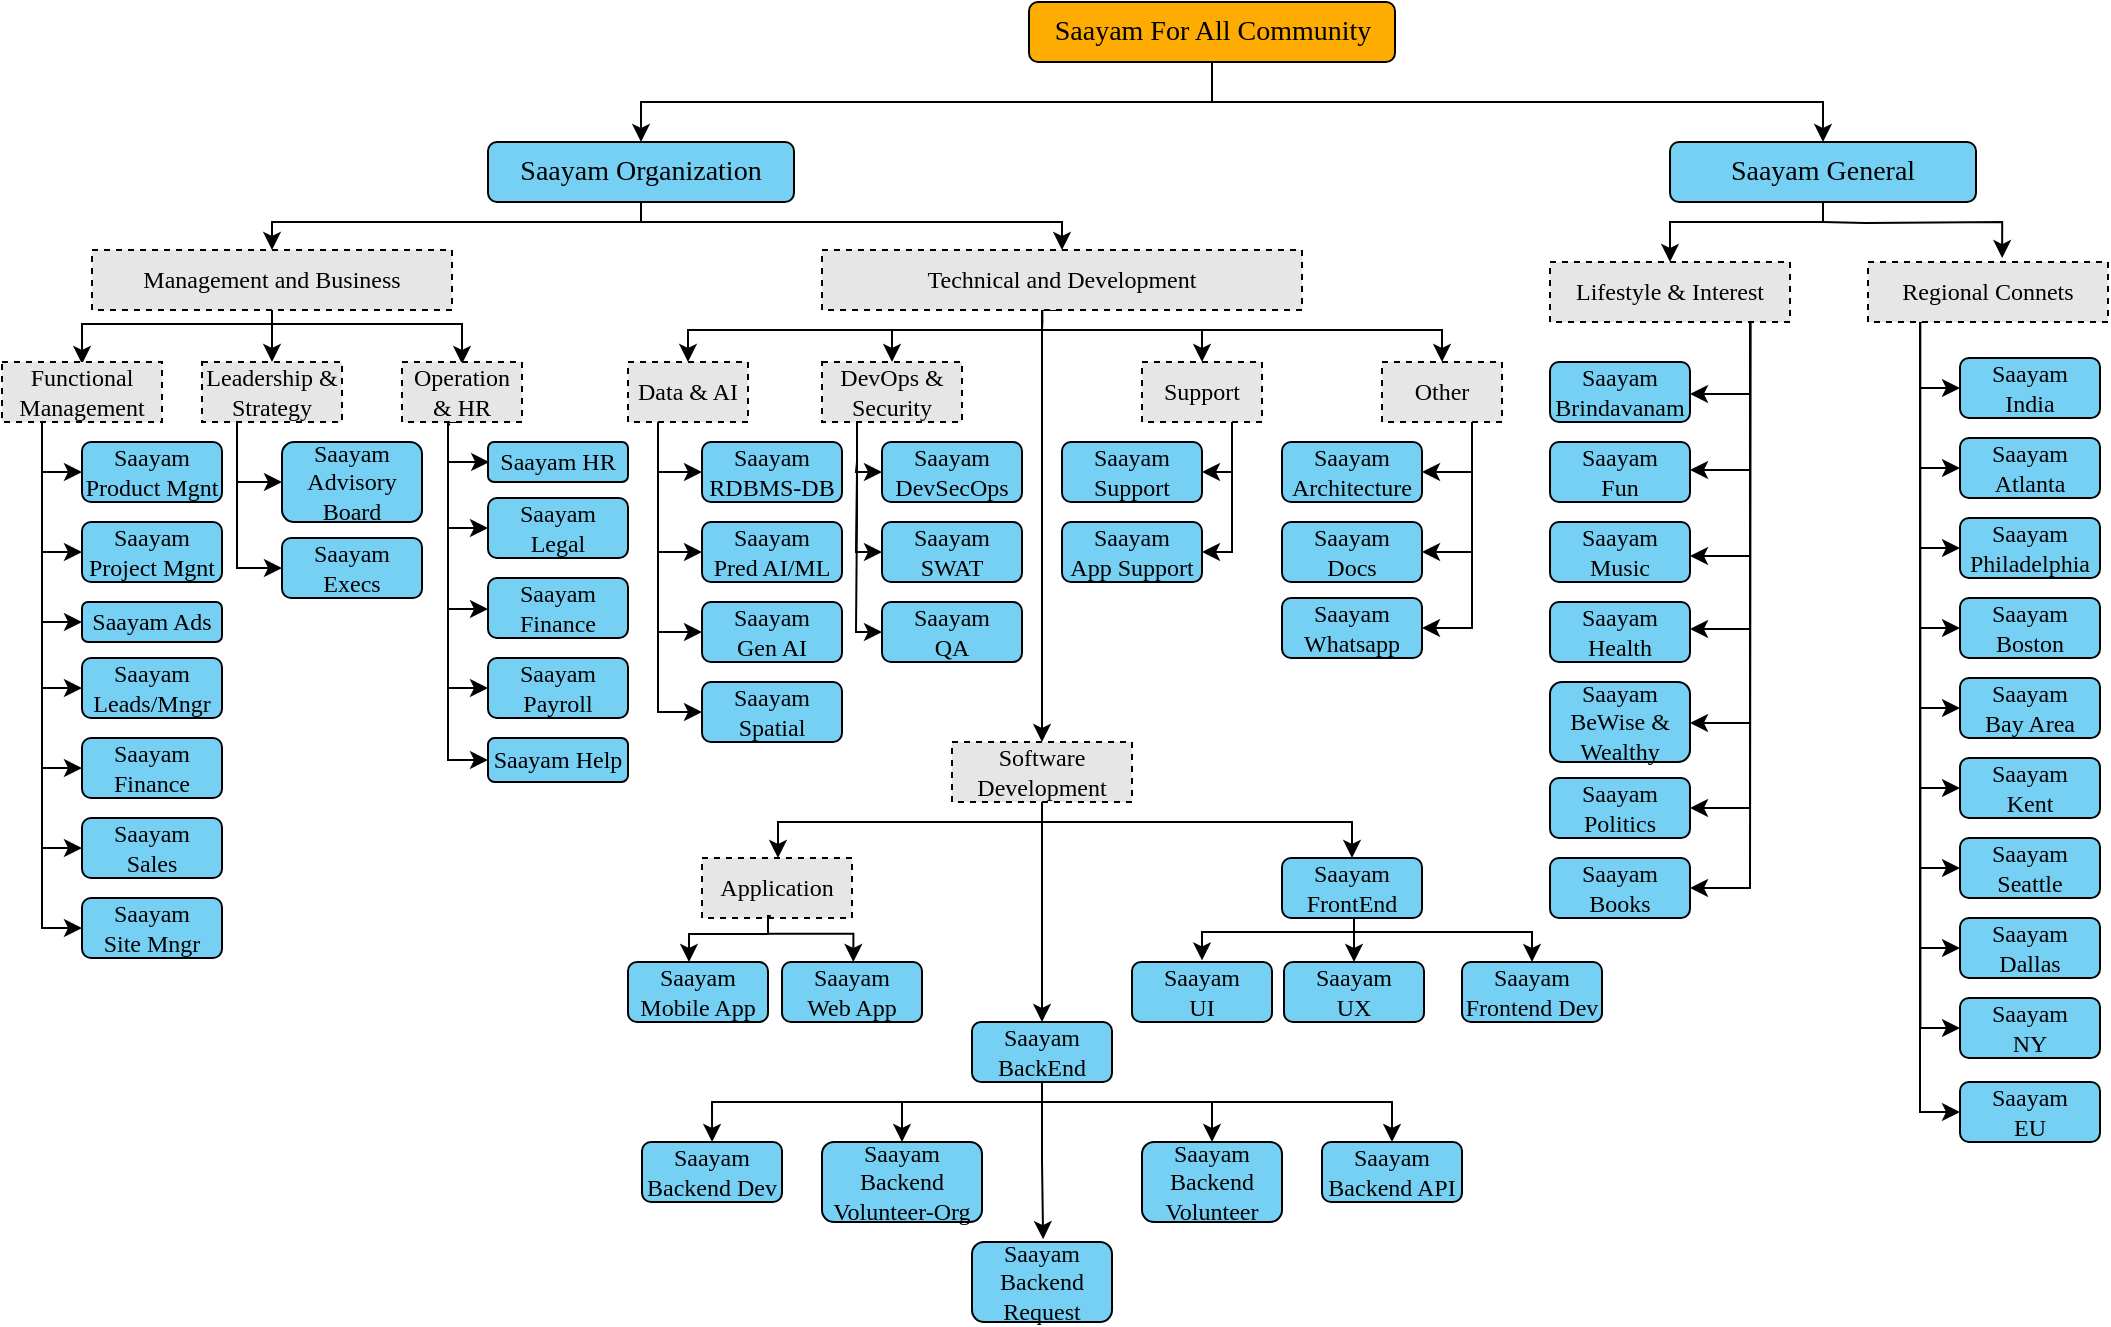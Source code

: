 <mxfile version="26.0.16">
  <diagram name="Page-1" id="faPXwKlG1Smw7G1Jm4VZ">
    <mxGraphModel dx="886" dy="436" grid="1" gridSize="10" guides="1" tooltips="1" connect="1" arrows="1" fold="1" page="1" pageScale="1" pageWidth="850" pageHeight="1100" background="#ffffff" math="0" shadow="0">
      <root>
        <mxCell id="0" />
        <mxCell id="1" parent="0" />
        <mxCell id="L2xPmDCmnBd1p-c8bfhV-8" style="edgeStyle=orthogonalEdgeStyle;rounded=0;orthogonalLoop=1;jettySize=auto;html=1;exitX=0.5;exitY=1;exitDx=0;exitDy=0;" parent="1" source="sFwRKjwJQ-JgnLV3PxY7-1" target="sFwRKjwJQ-JgnLV3PxY7-4" edge="1">
          <mxGeometry relative="1" as="geometry">
            <Array as="points">
              <mxPoint x="339" y="120" />
              <mxPoint x="155" y="120" />
            </Array>
          </mxGeometry>
        </mxCell>
        <mxCell id="L2xPmDCmnBd1p-c8bfhV-9" style="edgeStyle=orthogonalEdgeStyle;rounded=0;orthogonalLoop=1;jettySize=auto;html=1;exitX=0.5;exitY=1;exitDx=0;exitDy=0;entryX=0.5;entryY=0;entryDx=0;entryDy=0;" parent="1" source="sFwRKjwJQ-JgnLV3PxY7-1" target="sFwRKjwJQ-JgnLV3PxY7-5" edge="1">
          <mxGeometry relative="1" as="geometry">
            <Array as="points">
              <mxPoint x="339" y="120" />
              <mxPoint x="550" y="120" />
            </Array>
          </mxGeometry>
        </mxCell>
        <mxCell id="sFwRKjwJQ-JgnLV3PxY7-1" value="&lt;font&gt;Saayam Organization&lt;/font&gt;" style="rounded=1;whiteSpace=wrap;html=1;fontFamily=Times New Roman;fontSize=14;labelBackgroundColor=none;fillColor=light-dark(#76D0F4,#1D293B);" parent="1" vertex="1">
          <mxGeometry x="263" y="80" width="153" height="30" as="geometry" />
        </mxCell>
        <mxCell id="L2xPmDCmnBd1p-c8bfhV-12" style="edgeStyle=orthogonalEdgeStyle;rounded=0;orthogonalLoop=1;jettySize=auto;html=1;exitX=0.5;exitY=1;exitDx=0;exitDy=0;entryX=0.5;entryY=0;entryDx=0;entryDy=0;" parent="1" source="sFwRKjwJQ-JgnLV3PxY7-4" target="sFwRKjwJQ-JgnLV3PxY7-6" edge="1">
          <mxGeometry relative="1" as="geometry" />
        </mxCell>
        <mxCell id="L2xPmDCmnBd1p-c8bfhV-13" style="edgeStyle=orthogonalEdgeStyle;rounded=0;orthogonalLoop=1;jettySize=auto;html=1;exitX=0.5;exitY=1;exitDx=0;exitDy=0;" parent="1" edge="1">
          <mxGeometry relative="1" as="geometry">
            <mxPoint x="155.0" y="165" as="sourcePoint" />
            <mxPoint x="60.034" y="191.0" as="targetPoint" />
            <Array as="points">
              <mxPoint x="155" y="171" />
              <mxPoint x="60" y="171" />
            </Array>
          </mxGeometry>
        </mxCell>
        <mxCell id="L2xPmDCmnBd1p-c8bfhV-14" style="edgeStyle=orthogonalEdgeStyle;rounded=0;orthogonalLoop=1;jettySize=auto;html=1;exitX=0.5;exitY=1;exitDx=0;exitDy=0;entryX=0.5;entryY=0;entryDx=0;entryDy=0;" parent="1" edge="1">
          <mxGeometry relative="1" as="geometry">
            <mxPoint x="155.0" y="165" as="sourcePoint" />
            <mxPoint x="250.0" y="191.0" as="targetPoint" />
            <Array as="points">
              <mxPoint x="155" y="171" />
              <mxPoint x="250" y="171" />
            </Array>
          </mxGeometry>
        </mxCell>
        <mxCell id="sFwRKjwJQ-JgnLV3PxY7-4" value="Management and Business" style="text;html=1;align=center;verticalAlign=middle;whiteSpace=wrap;rounded=0;fontFamily=Times New Roman;labelBackgroundColor=none;fillColor=#E6E6E6;strokeColor=default;dashed=1;" parent="1" vertex="1">
          <mxGeometry x="65" y="134" width="180" height="30" as="geometry" />
        </mxCell>
        <mxCell id="L2xPmDCmnBd1p-c8bfhV-18" style="edgeStyle=orthogonalEdgeStyle;rounded=0;orthogonalLoop=1;jettySize=auto;html=1;exitX=0.5;exitY=1;exitDx=0;exitDy=0;entryX=0.5;entryY=0;entryDx=0;entryDy=0;" parent="1" target="jOLVGYb07EAdvfGywx12-21" edge="1">
          <mxGeometry relative="1" as="geometry">
            <mxPoint x="550" y="174" as="sourcePoint" />
            <mxPoint x="363" y="193.0" as="targetPoint" />
            <Array as="points">
              <mxPoint x="363" y="174" />
            </Array>
          </mxGeometry>
        </mxCell>
        <mxCell id="L2xPmDCmnBd1p-c8bfhV-21" style="edgeStyle=orthogonalEdgeStyle;rounded=0;orthogonalLoop=1;jettySize=auto;html=1;" parent="1" edge="1">
          <mxGeometry relative="1" as="geometry">
            <mxPoint x="517.76" y="174.03" as="sourcePoint" />
            <mxPoint x="465" y="190" as="targetPoint" />
            <Array as="points">
              <mxPoint x="550.76" y="174.03" />
              <mxPoint x="464.76" y="174.03" />
            </Array>
          </mxGeometry>
        </mxCell>
        <mxCell id="L2xPmDCmnBd1p-c8bfhV-37" style="edgeStyle=orthogonalEdgeStyle;rounded=0;orthogonalLoop=1;jettySize=auto;html=1;exitX=0.5;exitY=1;exitDx=0;exitDy=0;entryX=0.5;entryY=0;entryDx=0;entryDy=0;" parent="1" source="sFwRKjwJQ-JgnLV3PxY7-5" target="jOLVGYb07EAdvfGywx12-35" edge="1">
          <mxGeometry relative="1" as="geometry">
            <Array as="points">
              <mxPoint x="540" y="164" />
            </Array>
          </mxGeometry>
        </mxCell>
        <mxCell id="sFwRKjwJQ-JgnLV3PxY7-5" value="Technical and Development" style="text;html=1;align=center;verticalAlign=middle;whiteSpace=wrap;rounded=0;fontFamily=Times New Roman;labelBackgroundColor=none;fillColor=#E6E6E6;strokeColor=default;dashed=1;" parent="1" vertex="1">
          <mxGeometry x="430" y="134" width="240" height="30" as="geometry" />
        </mxCell>
        <mxCell id="L2xPmDCmnBd1p-c8bfhV-63" style="edgeStyle=orthogonalEdgeStyle;rounded=0;orthogonalLoop=1;jettySize=auto;html=1;exitX=0.25;exitY=1;exitDx=0;exitDy=0;entryX=0;entryY=0.5;entryDx=0;entryDy=0;" parent="1" source="sFwRKjwJQ-JgnLV3PxY7-6" target="jOLVGYb07EAdvfGywx12-11" edge="1">
          <mxGeometry relative="1" as="geometry" />
        </mxCell>
        <mxCell id="L2xPmDCmnBd1p-c8bfhV-64" style="edgeStyle=orthogonalEdgeStyle;rounded=0;orthogonalLoop=1;jettySize=auto;html=1;exitX=0.25;exitY=1;exitDx=0;exitDy=0;entryX=0;entryY=0.5;entryDx=0;entryDy=0;" parent="1" source="sFwRKjwJQ-JgnLV3PxY7-6" target="jOLVGYb07EAdvfGywx12-9" edge="1">
          <mxGeometry relative="1" as="geometry">
            <Array as="points">
              <mxPoint x="137" y="250" />
            </Array>
          </mxGeometry>
        </mxCell>
        <mxCell id="sFwRKjwJQ-JgnLV3PxY7-6" value="Leadership &amp;amp; Strategy" style="text;html=1;align=center;verticalAlign=middle;whiteSpace=wrap;rounded=0;fontFamily=Times New Roman;labelBackgroundColor=none;fillColor=#E6E6E6;strokeColor=default;dashed=1;" parent="1" vertex="1">
          <mxGeometry x="120" y="190" width="70" height="30" as="geometry" />
        </mxCell>
        <mxCell id="L2xPmDCmnBd1p-c8bfhV-38" style="edgeStyle=orthogonalEdgeStyle;rounded=0;orthogonalLoop=1;jettySize=auto;html=1;exitX=0.5;exitY=1;exitDx=0;exitDy=0;entryX=0;entryY=0.5;entryDx=0;entryDy=0;" parent="1" source="sFwRKjwJQ-JgnLV3PxY7-7" target="jOLVGYb07EAdvfGywx12-15" edge="1">
          <mxGeometry relative="1" as="geometry">
            <Array as="points">
              <mxPoint x="243" y="220" />
              <mxPoint x="243" y="389" />
            </Array>
          </mxGeometry>
        </mxCell>
        <mxCell id="L2xPmDCmnBd1p-c8bfhV-39" style="edgeStyle=orthogonalEdgeStyle;rounded=0;orthogonalLoop=1;jettySize=auto;html=1;entryX=0;entryY=0.5;entryDx=0;entryDy=0;" parent="1" source="sFwRKjwJQ-JgnLV3PxY7-7" target="jOLVGYb07EAdvfGywx12-14" edge="1">
          <mxGeometry relative="1" as="geometry">
            <Array as="points">
              <mxPoint x="243" y="353" />
            </Array>
          </mxGeometry>
        </mxCell>
        <mxCell id="L2xPmDCmnBd1p-c8bfhV-40" style="edgeStyle=orthogonalEdgeStyle;rounded=0;orthogonalLoop=1;jettySize=auto;html=1;entryX=0;entryY=0.75;entryDx=0;entryDy=0;exitX=0.401;exitY=1.043;exitDx=0;exitDy=0;exitPerimeter=0;" parent="1" source="sFwRKjwJQ-JgnLV3PxY7-7" edge="1">
          <mxGeometry relative="1" as="geometry">
            <mxPoint x="250.0" y="213" as="sourcePoint" />
            <mxPoint x="263" y="313.5" as="targetPoint" />
            <Array as="points">
              <mxPoint x="243" y="221" />
              <mxPoint x="243" y="314" />
            </Array>
          </mxGeometry>
        </mxCell>
        <mxCell id="L2xPmDCmnBd1p-c8bfhV-41" style="edgeStyle=orthogonalEdgeStyle;rounded=0;orthogonalLoop=1;jettySize=auto;html=1;entryX=0;entryY=0.5;entryDx=0;entryDy=0;" parent="1" target="jOLVGYb07EAdvfGywx12-12" edge="1">
          <mxGeometry relative="1" as="geometry">
            <mxPoint x="246.0" y="220" as="sourcePoint" />
            <mxPoint x="269" y="273.0" as="targetPoint" />
            <Array as="points">
              <mxPoint x="243" y="220" />
              <mxPoint x="243" y="273" />
            </Array>
          </mxGeometry>
        </mxCell>
        <mxCell id="sFwRKjwJQ-JgnLV3PxY7-7" value="Operation &amp;amp; HR" style="text;html=1;align=center;verticalAlign=middle;whiteSpace=wrap;rounded=0;fontFamily=Times New Roman;labelBackgroundColor=none;fillColor=#E6E6E6;strokeColor=default;dashed=1;" parent="1" vertex="1">
          <mxGeometry x="220" y="190" width="60" height="30" as="geometry" />
        </mxCell>
        <mxCell id="L2xPmDCmnBd1p-c8bfhV-52" style="edgeStyle=orthogonalEdgeStyle;rounded=0;orthogonalLoop=1;jettySize=auto;html=1;exitX=0.25;exitY=1;exitDx=0;exitDy=0;entryX=0;entryY=0.5;entryDx=0;entryDy=0;" parent="1" source="sFwRKjwJQ-JgnLV3PxY7-8" target="sFwRKjwJQ-JgnLV3PxY7-16" edge="1">
          <mxGeometry relative="1" as="geometry" />
        </mxCell>
        <mxCell id="L2xPmDCmnBd1p-c8bfhV-53" style="edgeStyle=orthogonalEdgeStyle;rounded=0;orthogonalLoop=1;jettySize=auto;html=1;exitX=0.25;exitY=1;exitDx=0;exitDy=0;entryX=0;entryY=0.5;entryDx=0;entryDy=0;" parent="1" source="sFwRKjwJQ-JgnLV3PxY7-8" target="sFwRKjwJQ-JgnLV3PxY7-15" edge="1">
          <mxGeometry relative="1" as="geometry" />
        </mxCell>
        <mxCell id="L2xPmDCmnBd1p-c8bfhV-54" style="edgeStyle=orthogonalEdgeStyle;rounded=0;orthogonalLoop=1;jettySize=auto;html=1;exitX=0.25;exitY=1;exitDx=0;exitDy=0;entryX=0;entryY=0.5;entryDx=0;entryDy=0;" parent="1" source="sFwRKjwJQ-JgnLV3PxY7-8" target="sFwRKjwJQ-JgnLV3PxY7-13" edge="1">
          <mxGeometry relative="1" as="geometry" />
        </mxCell>
        <mxCell id="L2xPmDCmnBd1p-c8bfhV-55" style="edgeStyle=orthogonalEdgeStyle;rounded=0;orthogonalLoop=1;jettySize=auto;html=1;exitX=0.25;exitY=1;exitDx=0;exitDy=0;entryX=0;entryY=0.5;entryDx=0;entryDy=0;" parent="1" source="sFwRKjwJQ-JgnLV3PxY7-8" target="sFwRKjwJQ-JgnLV3PxY7-12" edge="1">
          <mxGeometry relative="1" as="geometry" />
        </mxCell>
        <mxCell id="L2xPmDCmnBd1p-c8bfhV-57" style="edgeStyle=orthogonalEdgeStyle;rounded=0;orthogonalLoop=1;jettySize=auto;html=1;exitX=0.25;exitY=1;exitDx=0;exitDy=0;entryX=0;entryY=0.5;entryDx=0;entryDy=0;" parent="1" source="sFwRKjwJQ-JgnLV3PxY7-8" target="sFwRKjwJQ-JgnLV3PxY7-11" edge="1">
          <mxGeometry relative="1" as="geometry" />
        </mxCell>
        <mxCell id="L2xPmDCmnBd1p-c8bfhV-58" style="edgeStyle=orthogonalEdgeStyle;rounded=0;orthogonalLoop=1;jettySize=auto;html=1;exitX=0.25;exitY=1;exitDx=0;exitDy=0;entryX=0;entryY=0.5;entryDx=0;entryDy=0;" parent="1" source="sFwRKjwJQ-JgnLV3PxY7-8" target="sFwRKjwJQ-JgnLV3PxY7-10" edge="1">
          <mxGeometry relative="1" as="geometry" />
        </mxCell>
        <mxCell id="sFwRKjwJQ-JgnLV3PxY7-8" value="Functional Management" style="text;html=1;align=center;verticalAlign=middle;whiteSpace=wrap;rounded=0;fontFamily=Times New Roman;labelBackgroundColor=none;fillColor=#E6E6E6;strokeColor=default;dashed=1;" parent="1" vertex="1">
          <mxGeometry x="20" y="190" width="80" height="30" as="geometry" />
        </mxCell>
        <mxCell id="sFwRKjwJQ-JgnLV3PxY7-9" value="Saayam&lt;br&gt;Product Mgnt" style="rounded=1;whiteSpace=wrap;html=1;fontFamily=Times New Roman;labelBackgroundColor=none;fillColor=light-dark(#76D0F4,#1D293B);" parent="1" vertex="1">
          <mxGeometry x="60" y="230" width="70" height="30" as="geometry" />
        </mxCell>
        <mxCell id="sFwRKjwJQ-JgnLV3PxY7-10" value="Saayam&lt;br&gt;Project Mgnt" style="rounded=1;whiteSpace=wrap;html=1;fontFamily=Times New Roman;labelBackgroundColor=none;fillColor=light-dark(#76D0F4,#1D293B);" parent="1" vertex="1">
          <mxGeometry x="60" y="270" width="70" height="30" as="geometry" />
        </mxCell>
        <mxCell id="sFwRKjwJQ-JgnLV3PxY7-11" value="Saayam Ads" style="rounded=1;whiteSpace=wrap;html=1;fontFamily=Times New Roman;labelBackgroundColor=none;fillColor=light-dark(#76D0F4,#1D293B);" parent="1" vertex="1">
          <mxGeometry x="60" y="310" width="70" height="20" as="geometry" />
        </mxCell>
        <mxCell id="sFwRKjwJQ-JgnLV3PxY7-12" value="Saayam&lt;br&gt;Leads/Mngr" style="rounded=1;whiteSpace=wrap;html=1;fontFamily=Times New Roman;labelBackgroundColor=none;fillColor=light-dark(#76D0F4,#1D293B);" parent="1" vertex="1">
          <mxGeometry x="60" y="338" width="70" height="30" as="geometry" />
        </mxCell>
        <mxCell id="sFwRKjwJQ-JgnLV3PxY7-13" value="Saayam&lt;br&gt;Finance" style="rounded=1;whiteSpace=wrap;html=1;fontFamily=Times New Roman;labelBackgroundColor=none;fillColor=light-dark(#76D0F4,#1D293B);" parent="1" vertex="1">
          <mxGeometry x="60" y="378" width="70" height="30" as="geometry" />
        </mxCell>
        <mxCell id="sFwRKjwJQ-JgnLV3PxY7-15" value="Saayam&lt;br&gt;Sales" style="rounded=1;whiteSpace=wrap;html=1;fontFamily=Times New Roman;labelBackgroundColor=none;fillColor=light-dark(#76D0F4,#1D293B);" parent="1" vertex="1">
          <mxGeometry x="60" y="418" width="70" height="30" as="geometry" />
        </mxCell>
        <mxCell id="sFwRKjwJQ-JgnLV3PxY7-16" value="Saayam&lt;br&gt;Site Mngr" style="rounded=1;whiteSpace=wrap;html=1;fontFamily=Times New Roman;labelBackgroundColor=none;fillColor=light-dark(#76D0F4,#1D293B);" parent="1" vertex="1">
          <mxGeometry x="60" y="458" width="70" height="30" as="geometry" />
        </mxCell>
        <mxCell id="jOLVGYb07EAdvfGywx12-9" value="Saayam&lt;br&gt;Advisory Board" style="rounded=1;whiteSpace=wrap;html=1;fontFamily=Times New Roman;labelBackgroundColor=none;fillColor=light-dark(#76D0F4,#1D293B);" parent="1" vertex="1">
          <mxGeometry x="160" y="230" width="70" height="40" as="geometry" />
        </mxCell>
        <mxCell id="jOLVGYb07EAdvfGywx12-10" value="Saayam HR" style="rounded=1;whiteSpace=wrap;html=1;fontFamily=Times New Roman;labelBackgroundColor=none;fillColor=light-dark(#76D0F4,#1D293B);" parent="1" vertex="1">
          <mxGeometry x="263" y="230" width="70" height="20" as="geometry" />
        </mxCell>
        <mxCell id="jOLVGYb07EAdvfGywx12-11" value="Saayam&lt;br&gt;Execs" style="rounded=1;whiteSpace=wrap;html=1;fontFamily=Times New Roman;labelBackgroundColor=none;fillColor=light-dark(#76D0F4,#1D293B);" parent="1" vertex="1">
          <mxGeometry x="160" y="278" width="70" height="30" as="geometry" />
        </mxCell>
        <mxCell id="jOLVGYb07EAdvfGywx12-12" value="Saayam&lt;br&gt;Legal" style="rounded=1;whiteSpace=wrap;html=1;fontFamily=Times New Roman;labelBackgroundColor=none;fillColor=light-dark(#76D0F4,#1D293B);" parent="1" vertex="1">
          <mxGeometry x="263" y="258" width="70" height="30" as="geometry" />
        </mxCell>
        <mxCell id="jOLVGYb07EAdvfGywx12-13" value="Saayam&lt;br&gt;Finance" style="rounded=1;whiteSpace=wrap;html=1;fontFamily=Times New Roman;labelBackgroundColor=none;fillColor=light-dark(#76D0F4,#1D293B);" parent="1" vertex="1">
          <mxGeometry x="263" y="298" width="70" height="30" as="geometry" />
        </mxCell>
        <mxCell id="jOLVGYb07EAdvfGywx12-14" value="Saayam&lt;br&gt;Payroll" style="rounded=1;whiteSpace=wrap;html=1;fontFamily=Times New Roman;labelBackgroundColor=none;fillColor=light-dark(#76D0F4,#1D293B);" parent="1" vertex="1">
          <mxGeometry x="263" y="338" width="70" height="30" as="geometry" />
        </mxCell>
        <mxCell id="jOLVGYb07EAdvfGywx12-15" value="Saayam Help" style="rounded=1;whiteSpace=wrap;html=1;fontFamily=Times New Roman;labelBackgroundColor=none;fillColor=light-dark(#76D0F4,#1D293B);" parent="1" vertex="1">
          <mxGeometry x="263" y="378" width="70" height="22" as="geometry" />
        </mxCell>
        <mxCell id="L2xPmDCmnBd1p-c8bfhV-3" style="edgeStyle=orthogonalEdgeStyle;rounded=0;orthogonalLoop=1;jettySize=auto;html=1;exitX=0.5;exitY=1;exitDx=0;exitDy=0;entryX=0.5;entryY=0;entryDx=0;entryDy=0;" parent="1" source="jOLVGYb07EAdvfGywx12-16" target="sFwRKjwJQ-JgnLV3PxY7-1" edge="1">
          <mxGeometry relative="1" as="geometry">
            <mxPoint x="470" y="80" as="targetPoint" />
          </mxGeometry>
        </mxCell>
        <mxCell id="L2xPmDCmnBd1p-c8bfhV-5" style="edgeStyle=orthogonalEdgeStyle;rounded=0;orthogonalLoop=1;jettySize=auto;html=1;exitX=0.5;exitY=1;exitDx=0;exitDy=0;entryX=0.5;entryY=0;entryDx=0;entryDy=0;" parent="1" source="jOLVGYb07EAdvfGywx12-16" target="jOLVGYb07EAdvfGywx12-17" edge="1">
          <mxGeometry relative="1" as="geometry">
            <mxPoint x="900" y="80" as="targetPoint" />
          </mxGeometry>
        </mxCell>
        <mxCell id="jOLVGYb07EAdvfGywx12-16" value="&lt;font&gt;Saayam For All Community&lt;/font&gt;" style="rounded=1;whiteSpace=wrap;html=1;fontFamily=Times New Roman;fontSize=14;labelBackgroundColor=none;fillColor=#FFAC00;" parent="1" vertex="1">
          <mxGeometry x="533.5" y="10" width="183" height="30" as="geometry" />
        </mxCell>
        <mxCell id="L2xPmDCmnBd1p-c8bfhV-25" style="edgeStyle=orthogonalEdgeStyle;rounded=0;orthogonalLoop=1;jettySize=auto;html=1;exitX=0.5;exitY=1;exitDx=0;exitDy=0;entryX=0.5;entryY=0;entryDx=0;entryDy=0;" parent="1" source="jOLVGYb07EAdvfGywx12-17" target="jOLVGYb07EAdvfGywx12-50" edge="1">
          <mxGeometry relative="1" as="geometry">
            <Array as="points">
              <mxPoint x="931" y="120" />
              <mxPoint x="854" y="120" />
            </Array>
          </mxGeometry>
        </mxCell>
        <mxCell id="jOLVGYb07EAdvfGywx12-17" value="&lt;font&gt;Saayam General&lt;/font&gt;" style="rounded=1;whiteSpace=wrap;html=1;fontFamily=Times New Roman;fontSize=14;labelBackgroundColor=none;fillColor=light-dark(#76D0F4,#1D293B);" parent="1" vertex="1">
          <mxGeometry x="854" y="80" width="153" height="30" as="geometry" />
        </mxCell>
        <mxCell id="jOLVGYb07EAdvfGywx12-18" value="Saayam&lt;br&gt;RDBMS-DB" style="rounded=1;whiteSpace=wrap;html=1;fontFamily=Times New Roman;labelBackgroundColor=none;fillColor=light-dark(#76D0F4,#1D293B);" parent="1" vertex="1">
          <mxGeometry x="370" y="230" width="70" height="30" as="geometry" />
        </mxCell>
        <mxCell id="jOLVGYb07EAdvfGywx12-19" value="Saayam&lt;br&gt;Pred AI/ML" style="rounded=1;whiteSpace=wrap;html=1;fontFamily=Times New Roman;labelBackgroundColor=none;fillColor=light-dark(#76D0F4,#1D293B);" parent="1" vertex="1">
          <mxGeometry x="370" y="270" width="70" height="30" as="geometry" />
        </mxCell>
        <mxCell id="jOLVGYb07EAdvfGywx12-20" value="Saayam&lt;br&gt;Gen AI" style="rounded=1;whiteSpace=wrap;html=1;fontFamily=Times New Roman;labelBackgroundColor=none;fillColor=light-dark(#76D0F4,#1D293B);" parent="1" vertex="1">
          <mxGeometry x="370" y="310" width="70" height="30" as="geometry" />
        </mxCell>
        <mxCell id="L2xPmDCmnBd1p-c8bfhV-65" style="edgeStyle=orthogonalEdgeStyle;rounded=0;orthogonalLoop=1;jettySize=auto;html=1;exitX=0.25;exitY=1;exitDx=0;exitDy=0;entryX=0;entryY=0.5;entryDx=0;entryDy=0;" parent="1" source="jOLVGYb07EAdvfGywx12-21" target="jOLVGYb07EAdvfGywx12-26" edge="1">
          <mxGeometry relative="1" as="geometry" />
        </mxCell>
        <mxCell id="L2xPmDCmnBd1p-c8bfhV-66" style="edgeStyle=orthogonalEdgeStyle;rounded=0;orthogonalLoop=1;jettySize=auto;html=1;exitX=0.25;exitY=1;exitDx=0;exitDy=0;entryX=0;entryY=0.5;entryDx=0;entryDy=0;" parent="1" source="jOLVGYb07EAdvfGywx12-21" target="jOLVGYb07EAdvfGywx12-20" edge="1">
          <mxGeometry relative="1" as="geometry" />
        </mxCell>
        <mxCell id="L2xPmDCmnBd1p-c8bfhV-67" style="edgeStyle=orthogonalEdgeStyle;rounded=0;orthogonalLoop=1;jettySize=auto;html=1;exitX=0.25;exitY=1;exitDx=0;exitDy=0;" parent="1" source="jOLVGYb07EAdvfGywx12-21" edge="1">
          <mxGeometry relative="1" as="geometry">
            <mxPoint x="370" y="245" as="targetPoint" />
            <Array as="points">
              <mxPoint x="348" y="245" />
              <mxPoint x="370" y="245" />
            </Array>
          </mxGeometry>
        </mxCell>
        <mxCell id="L2xPmDCmnBd1p-c8bfhV-68" style="edgeStyle=orthogonalEdgeStyle;rounded=0;orthogonalLoop=1;jettySize=auto;html=1;exitX=0.25;exitY=1;exitDx=0;exitDy=0;entryX=0;entryY=0.5;entryDx=0;entryDy=0;" parent="1" source="jOLVGYb07EAdvfGywx12-21" target="jOLVGYb07EAdvfGywx12-19" edge="1">
          <mxGeometry relative="1" as="geometry" />
        </mxCell>
        <mxCell id="jOLVGYb07EAdvfGywx12-21" value="Data &amp;amp; AI" style="text;html=1;align=center;verticalAlign=middle;whiteSpace=wrap;rounded=0;fontFamily=Times New Roman;labelBackgroundColor=none;fillColor=#E6E6E6;strokeColor=default;dashed=1;" parent="1" vertex="1">
          <mxGeometry x="333" y="190" width="60" height="30" as="geometry" />
        </mxCell>
        <mxCell id="L2xPmDCmnBd1p-c8bfhV-75" style="edgeStyle=orthogonalEdgeStyle;rounded=0;orthogonalLoop=1;jettySize=auto;html=1;exitX=0.75;exitY=1;exitDx=0;exitDy=0;entryX=1;entryY=0.5;entryDx=0;entryDy=0;" parent="1" source="jOLVGYb07EAdvfGywx12-22" target="jOLVGYb07EAdvfGywx12-32" edge="1">
          <mxGeometry relative="1" as="geometry">
            <Array as="points">
              <mxPoint x="755" y="245" />
            </Array>
          </mxGeometry>
        </mxCell>
        <mxCell id="L2xPmDCmnBd1p-c8bfhV-76" style="edgeStyle=orthogonalEdgeStyle;rounded=0;orthogonalLoop=1;jettySize=auto;html=1;exitX=0.75;exitY=1;exitDx=0;exitDy=0;entryX=1;entryY=0.5;entryDx=0;entryDy=0;" parent="1" source="jOLVGYb07EAdvfGywx12-22" target="jOLVGYb07EAdvfGywx12-33" edge="1">
          <mxGeometry relative="1" as="geometry" />
        </mxCell>
        <mxCell id="L2xPmDCmnBd1p-c8bfhV-77" style="edgeStyle=orthogonalEdgeStyle;rounded=0;orthogonalLoop=1;jettySize=auto;html=1;exitX=0.75;exitY=1;exitDx=0;exitDy=0;entryX=1;entryY=0.5;entryDx=0;entryDy=0;" parent="1" source="jOLVGYb07EAdvfGywx12-22" target="L2xPmDCmnBd1p-c8bfhV-2" edge="1">
          <mxGeometry relative="1" as="geometry" />
        </mxCell>
        <mxCell id="jOLVGYb07EAdvfGywx12-22" value="Other" style="text;html=1;align=center;verticalAlign=middle;whiteSpace=wrap;rounded=0;fontFamily=Times New Roman;labelBackgroundColor=none;fillColor=#E6E6E6;strokeColor=default;dashed=1;" parent="1" vertex="1">
          <mxGeometry x="710" y="190" width="60" height="30" as="geometry" />
        </mxCell>
        <mxCell id="L2xPmDCmnBd1p-c8bfhV-69" style="edgeStyle=orthogonalEdgeStyle;rounded=0;orthogonalLoop=1;jettySize=auto;html=1;exitX=0.25;exitY=1;exitDx=0;exitDy=0;entryX=0;entryY=0.5;entryDx=0;entryDy=0;" parent="1" source="jOLVGYb07EAdvfGywx12-23" target="jOLVGYb07EAdvfGywx12-27" edge="1">
          <mxGeometry relative="1" as="geometry">
            <Array as="points">
              <mxPoint x="447" y="240" />
              <mxPoint x="447" y="245" />
            </Array>
          </mxGeometry>
        </mxCell>
        <mxCell id="L2xPmDCmnBd1p-c8bfhV-70" style="edgeStyle=orthogonalEdgeStyle;rounded=0;orthogonalLoop=1;jettySize=auto;html=1;exitX=0.25;exitY=1;exitDx=0;exitDy=0;entryX=0;entryY=0.5;entryDx=0;entryDy=0;" parent="1" source="jOLVGYb07EAdvfGywx12-23" target="jOLVGYb07EAdvfGywx12-28" edge="1">
          <mxGeometry relative="1" as="geometry">
            <Array as="points">
              <mxPoint x="447" y="245" />
              <mxPoint x="447" y="285" />
            </Array>
          </mxGeometry>
        </mxCell>
        <mxCell id="L2xPmDCmnBd1p-c8bfhV-71" style="edgeStyle=orthogonalEdgeStyle;rounded=0;orthogonalLoop=1;jettySize=auto;html=1;exitX=0.25;exitY=1;exitDx=0;exitDy=0;entryX=0;entryY=0.5;entryDx=0;entryDy=0;" parent="1" source="jOLVGYb07EAdvfGywx12-23" target="jOLVGYb07EAdvfGywx12-29" edge="1">
          <mxGeometry relative="1" as="geometry">
            <Array as="points">
              <mxPoint x="447" y="265" />
              <mxPoint x="447" y="325" />
            </Array>
          </mxGeometry>
        </mxCell>
        <mxCell id="jOLVGYb07EAdvfGywx12-23" value="DevOps &amp;amp; Security" style="text;html=1;align=center;verticalAlign=middle;whiteSpace=wrap;rounded=0;fontFamily=Times New Roman;labelBackgroundColor=none;fillColor=#E6E6E6;strokeColor=default;dashed=1;" parent="1" vertex="1">
          <mxGeometry x="430" y="190" width="70" height="30" as="geometry" />
        </mxCell>
        <mxCell id="L2xPmDCmnBd1p-c8bfhV-72" style="edgeStyle=orthogonalEdgeStyle;rounded=0;orthogonalLoop=1;jettySize=auto;html=1;exitX=0.75;exitY=1;exitDx=0;exitDy=0;entryX=1;entryY=0.5;entryDx=0;entryDy=0;" parent="1" source="jOLVGYb07EAdvfGywx12-24" target="jOLVGYb07EAdvfGywx12-30" edge="1">
          <mxGeometry relative="1" as="geometry">
            <Array as="points">
              <mxPoint x="635" y="245" />
            </Array>
          </mxGeometry>
        </mxCell>
        <mxCell id="L2xPmDCmnBd1p-c8bfhV-74" style="edgeStyle=orthogonalEdgeStyle;rounded=0;orthogonalLoop=1;jettySize=auto;html=1;exitX=0.75;exitY=1;exitDx=0;exitDy=0;entryX=1;entryY=0.5;entryDx=0;entryDy=0;" parent="1" source="jOLVGYb07EAdvfGywx12-24" target="jOLVGYb07EAdvfGywx12-31" edge="1">
          <mxGeometry relative="1" as="geometry">
            <Array as="points">
              <mxPoint x="635" y="285" />
            </Array>
          </mxGeometry>
        </mxCell>
        <mxCell id="jOLVGYb07EAdvfGywx12-24" value="Support" style="text;html=1;align=center;verticalAlign=middle;whiteSpace=wrap;rounded=0;fontFamily=Times New Roman;labelBackgroundColor=none;fillColor=#E6E6E6;strokeColor=default;dashed=1;" parent="1" vertex="1">
          <mxGeometry x="590" y="190" width="60" height="30" as="geometry" />
        </mxCell>
        <mxCell id="jOLVGYb07EAdvfGywx12-26" value="Saayam&lt;br&gt;Spatial" style="rounded=1;whiteSpace=wrap;html=1;fontFamily=Times New Roman;labelBackgroundColor=none;fillColor=light-dark(#76D0F4,#1D293B);" parent="1" vertex="1">
          <mxGeometry x="370" y="350" width="70" height="30" as="geometry" />
        </mxCell>
        <mxCell id="jOLVGYb07EAdvfGywx12-27" value="Saayam&lt;br&gt;DevSecOps" style="rounded=1;whiteSpace=wrap;html=1;fontFamily=Times New Roman;labelBackgroundColor=none;fillColor=light-dark(#76D0F4,#1D293B);" parent="1" vertex="1">
          <mxGeometry x="460" y="230" width="70" height="30" as="geometry" />
        </mxCell>
        <mxCell id="jOLVGYb07EAdvfGywx12-28" value="Saayam&lt;br&gt;SWAT" style="rounded=1;whiteSpace=wrap;html=1;fontFamily=Times New Roman;labelBackgroundColor=none;fillColor=light-dark(#76D0F4,#1D293B);" parent="1" vertex="1">
          <mxGeometry x="460" y="270" width="70" height="30" as="geometry" />
        </mxCell>
        <mxCell id="jOLVGYb07EAdvfGywx12-29" value="Saayam&lt;br&gt;QA" style="rounded=1;whiteSpace=wrap;html=1;fontFamily=Times New Roman;labelBackgroundColor=none;fillColor=light-dark(#76D0F4,#1D293B);" parent="1" vertex="1">
          <mxGeometry x="460" y="310" width="70" height="30" as="geometry" />
        </mxCell>
        <mxCell id="jOLVGYb07EAdvfGywx12-30" value="Saayam&lt;br&gt;Support" style="rounded=1;whiteSpace=wrap;html=1;fontFamily=Times New Roman;labelBackgroundColor=none;fillColor=light-dark(#76D0F4,#1D293B);" parent="1" vertex="1">
          <mxGeometry x="550" y="230" width="70" height="30" as="geometry" />
        </mxCell>
        <mxCell id="jOLVGYb07EAdvfGywx12-31" value="Saayam&lt;br&gt;App Support" style="rounded=1;whiteSpace=wrap;html=1;fontFamily=Times New Roman;labelBackgroundColor=none;fillColor=light-dark(#76D0F4,#1D293B);" parent="1" vertex="1">
          <mxGeometry x="550" y="270" width="70" height="30" as="geometry" />
        </mxCell>
        <mxCell id="jOLVGYb07EAdvfGywx12-32" value="Saayam&lt;br&gt;Architecture" style="rounded=1;whiteSpace=wrap;html=1;fontFamily=Times New Roman;labelBackgroundColor=none;fillColor=light-dark(#76D0F4,#1D293B);" parent="1" vertex="1">
          <mxGeometry x="660" y="230" width="70" height="30" as="geometry" />
        </mxCell>
        <mxCell id="jOLVGYb07EAdvfGywx12-33" value="Saayam&lt;br&gt;Docs" style="rounded=1;whiteSpace=wrap;html=1;fontFamily=Times New Roman;labelBackgroundColor=none;fillColor=light-dark(#76D0F4,#1D293B);" parent="1" vertex="1">
          <mxGeometry x="660" y="270" width="70" height="30" as="geometry" />
        </mxCell>
        <mxCell id="L2xPmDCmnBd1p-c8bfhV-78" style="edgeStyle=orthogonalEdgeStyle;rounded=0;orthogonalLoop=1;jettySize=auto;html=1;exitX=0.5;exitY=1;exitDx=0;exitDy=0;entryX=0.5;entryY=0;entryDx=0;entryDy=0;" parent="1" source="jOLVGYb07EAdvfGywx12-35" target="jOLVGYb07EAdvfGywx12-36" edge="1">
          <mxGeometry relative="1" as="geometry">
            <Array as="points">
              <mxPoint x="540" y="420" />
              <mxPoint x="408" y="420" />
              <mxPoint x="408" y="438" />
            </Array>
          </mxGeometry>
        </mxCell>
        <mxCell id="L2xPmDCmnBd1p-c8bfhV-79" style="edgeStyle=orthogonalEdgeStyle;rounded=0;orthogonalLoop=1;jettySize=auto;html=1;exitX=0.5;exitY=1;exitDx=0;exitDy=0;entryX=0.5;entryY=0;entryDx=0;entryDy=0;" parent="1" source="jOLVGYb07EAdvfGywx12-35" target="jOLVGYb07EAdvfGywx12-40" edge="1">
          <mxGeometry relative="1" as="geometry">
            <Array as="points">
              <mxPoint x="540" y="420" />
              <mxPoint x="695" y="420" />
            </Array>
          </mxGeometry>
        </mxCell>
        <mxCell id="jOLVGYb07EAdvfGywx12-35" value="Software Development" style="text;html=1;align=center;verticalAlign=middle;whiteSpace=wrap;rounded=0;fontFamily=Times New Roman;labelBackgroundColor=none;fillColor=#E6E6E6;strokeColor=default;dashed=1;" parent="1" vertex="1">
          <mxGeometry x="495" y="380" width="90" height="30" as="geometry" />
        </mxCell>
        <mxCell id="L2xPmDCmnBd1p-c8bfhV-80" style="edgeStyle=orthogonalEdgeStyle;rounded=0;orthogonalLoop=1;jettySize=auto;html=1;exitX=0.5;exitY=1;exitDx=0;exitDy=0;" parent="1" edge="1">
          <mxGeometry relative="1" as="geometry">
            <mxPoint x="402.99" y="464" as="sourcePoint" />
            <mxPoint x="363.49" y="490" as="targetPoint" />
            <Array as="points">
              <mxPoint x="403.49" y="476" />
              <mxPoint x="363.49" y="476" />
            </Array>
          </mxGeometry>
        </mxCell>
        <mxCell id="jOLVGYb07EAdvfGywx12-36" value="Application" style="text;html=1;align=center;verticalAlign=middle;whiteSpace=wrap;rounded=0;fontFamily=Times New Roman;labelBackgroundColor=none;fillColor=#E6E6E6;strokeColor=default;dashed=1;" parent="1" vertex="1">
          <mxGeometry x="370" y="438" width="75" height="30" as="geometry" />
        </mxCell>
        <mxCell id="jOLVGYb07EAdvfGywx12-37" value="Saayam&lt;br&gt;Mobile App" style="rounded=1;whiteSpace=wrap;html=1;fontFamily=Times New Roman;labelBackgroundColor=none;fillColor=light-dark(#76D0F4,#1D293B);" parent="1" vertex="1">
          <mxGeometry x="333" y="490" width="70" height="30" as="geometry" />
        </mxCell>
        <mxCell id="jOLVGYb07EAdvfGywx12-38" value="Saayam&lt;br&gt;Web App" style="rounded=1;whiteSpace=wrap;html=1;fontFamily=Times New Roman;labelBackgroundColor=none;fillColor=light-dark(#76D0F4,#1D293B);" parent="1" vertex="1">
          <mxGeometry x="410" y="490" width="70" height="30" as="geometry" />
        </mxCell>
        <mxCell id="L2xPmDCmnBd1p-c8bfhV-88" style="edgeStyle=orthogonalEdgeStyle;rounded=0;orthogonalLoop=1;jettySize=auto;html=1;exitX=0.5;exitY=1;exitDx=0;exitDy=0;entryX=0.5;entryY=0;entryDx=0;entryDy=0;" parent="1" source="jOLVGYb07EAdvfGywx12-39" target="jOLVGYb07EAdvfGywx12-43" edge="1">
          <mxGeometry relative="1" as="geometry">
            <Array as="points">
              <mxPoint x="540" y="560" />
              <mxPoint x="470" y="560" />
            </Array>
          </mxGeometry>
        </mxCell>
        <mxCell id="L2xPmDCmnBd1p-c8bfhV-91" style="edgeStyle=orthogonalEdgeStyle;rounded=0;orthogonalLoop=1;jettySize=auto;html=1;exitX=0.5;exitY=1;exitDx=0;exitDy=0;entryX=0.5;entryY=0;entryDx=0;entryDy=0;" parent="1" source="jOLVGYb07EAdvfGywx12-39" target="jOLVGYb07EAdvfGywx12-45" edge="1">
          <mxGeometry relative="1" as="geometry">
            <Array as="points">
              <mxPoint x="540" y="560" />
              <mxPoint x="625" y="560" />
            </Array>
          </mxGeometry>
        </mxCell>
        <mxCell id="L2xPmDCmnBd1p-c8bfhV-92" style="edgeStyle=orthogonalEdgeStyle;rounded=0;orthogonalLoop=1;jettySize=auto;html=1;exitX=0.5;exitY=1;exitDx=0;exitDy=0;entryX=0.5;entryY=0;entryDx=0;entryDy=0;" parent="1" source="jOLVGYb07EAdvfGywx12-39" target="jOLVGYb07EAdvfGywx12-46" edge="1">
          <mxGeometry relative="1" as="geometry">
            <Array as="points">
              <mxPoint x="540" y="560" />
              <mxPoint x="715" y="560" />
            </Array>
          </mxGeometry>
        </mxCell>
        <mxCell id="jOLVGYb07EAdvfGywx12-39" value="Saayam&lt;br&gt;BackEnd" style="rounded=1;whiteSpace=wrap;html=1;fontFamily=Times New Roman;labelBackgroundColor=none;fillColor=light-dark(#76D0F4,#1D293B);" parent="1" vertex="1">
          <mxGeometry x="505" y="520" width="70" height="30" as="geometry" />
        </mxCell>
        <mxCell id="L2xPmDCmnBd1p-c8bfhV-85" style="edgeStyle=orthogonalEdgeStyle;rounded=0;orthogonalLoop=1;jettySize=auto;html=1;entryX=0.507;entryY=-0.028;entryDx=0;entryDy=0;entryPerimeter=0;" parent="1" target="jOLVGYb07EAdvfGywx12-47" edge="1">
          <mxGeometry relative="1" as="geometry">
            <mxPoint x="696" y="475" as="sourcePoint" />
            <mxPoint x="656" y="511" as="targetPoint" />
            <Array as="points">
              <mxPoint x="696" y="475" />
              <mxPoint x="620" y="475" />
              <mxPoint x="620" y="489" />
            </Array>
          </mxGeometry>
        </mxCell>
        <mxCell id="L2xPmDCmnBd1p-c8bfhV-86" style="edgeStyle=orthogonalEdgeStyle;rounded=0;orthogonalLoop=1;jettySize=auto;html=1;entryX=0.5;entryY=0;entryDx=0;entryDy=0;" parent="1" target="jOLVGYb07EAdvfGywx12-49" edge="1">
          <mxGeometry relative="1" as="geometry">
            <mxPoint x="696.5" y="475" as="sourcePoint" />
            <mxPoint x="781.5" y="485" as="targetPoint" />
            <Array as="points">
              <mxPoint x="785" y="475" />
            </Array>
          </mxGeometry>
        </mxCell>
        <mxCell id="jOLVGYb07EAdvfGywx12-40" value="Saayam&lt;br&gt;FrontEnd" style="rounded=1;whiteSpace=wrap;html=1;fontFamily=Times New Roman;labelBackgroundColor=none;fillColor=light-dark(#76D0F4,#1D293B);" parent="1" vertex="1">
          <mxGeometry x="660" y="438" width="70" height="30" as="geometry" />
        </mxCell>
        <mxCell id="jOLVGYb07EAdvfGywx12-41" value="Saayam&lt;br&gt;Backend Dev" style="rounded=1;whiteSpace=wrap;html=1;fontFamily=Times New Roman;labelBackgroundColor=none;fillColor=light-dark(#76D0F4,#1D293B);" parent="1" vertex="1">
          <mxGeometry x="340" y="580" width="70" height="30" as="geometry" />
        </mxCell>
        <mxCell id="jOLVGYb07EAdvfGywx12-43" value="Saayam&lt;br&gt;Backend Volunteer-Org" style="rounded=1;whiteSpace=wrap;html=1;fontFamily=Times New Roman;labelBackgroundColor=none;fillColor=light-dark(#76D0F4,#1D293B);" parent="1" vertex="1">
          <mxGeometry x="430" y="580" width="80" height="40" as="geometry" />
        </mxCell>
        <mxCell id="jOLVGYb07EAdvfGywx12-44" value="Saayam&lt;br&gt;Backend Request" style="rounded=1;whiteSpace=wrap;html=1;fontFamily=Times New Roman;labelBackgroundColor=none;fillColor=light-dark(#76D0F4,#1D293B);" parent="1" vertex="1">
          <mxGeometry x="505" y="630" width="70" height="40" as="geometry" />
        </mxCell>
        <mxCell id="jOLVGYb07EAdvfGywx12-45" value="Saayam&lt;br&gt;Backend Volunteer" style="rounded=1;whiteSpace=wrap;html=1;fontFamily=Times New Roman;labelBackgroundColor=none;fillColor=light-dark(#76D0F4,#1D293B);" parent="1" vertex="1">
          <mxGeometry x="590" y="580" width="70" height="40" as="geometry" />
        </mxCell>
        <mxCell id="jOLVGYb07EAdvfGywx12-46" value="Saayam&lt;br&gt;Backend API" style="rounded=1;whiteSpace=wrap;html=1;fontFamily=Times New Roman;labelBackgroundColor=none;fillColor=light-dark(#76D0F4,#1D293B);" parent="1" vertex="1">
          <mxGeometry x="680" y="580" width="70" height="30" as="geometry" />
        </mxCell>
        <mxCell id="jOLVGYb07EAdvfGywx12-47" value="Saayam&lt;br&gt;UI" style="rounded=1;whiteSpace=wrap;html=1;fontFamily=Times New Roman;labelBackgroundColor=none;fillColor=light-dark(#76D0F4,#1D293B);" parent="1" vertex="1">
          <mxGeometry x="585" y="490" width="70" height="30" as="geometry" />
        </mxCell>
        <mxCell id="jOLVGYb07EAdvfGywx12-48" value="Saayam&lt;br&gt;UX" style="rounded=1;whiteSpace=wrap;html=1;fontFamily=Times New Roman;labelBackgroundColor=none;fillColor=light-dark(#76D0F4,#1D293B);" parent="1" vertex="1">
          <mxGeometry x="661" y="490" width="70" height="30" as="geometry" />
        </mxCell>
        <mxCell id="jOLVGYb07EAdvfGywx12-49" value="Saayam&lt;br&gt;Frontend Dev" style="rounded=1;whiteSpace=wrap;html=1;fontFamily=Times New Roman;labelBackgroundColor=none;fillColor=light-dark(#76D0F4,#1D293B);" parent="1" vertex="1">
          <mxGeometry x="750" y="490" width="70" height="30" as="geometry" />
        </mxCell>
        <mxCell id="L2xPmDCmnBd1p-c8bfhV-28" style="edgeStyle=elbowEdgeStyle;rounded=0;orthogonalLoop=1;jettySize=auto;html=1;exitX=0.836;exitY=0.999;exitDx=0;exitDy=0;entryX=1;entryY=0.5;entryDx=0;entryDy=0;exitPerimeter=0;" parent="1" source="jOLVGYb07EAdvfGywx12-50" target="jOLVGYb07EAdvfGywx12-60" edge="1">
          <mxGeometry relative="1" as="geometry">
            <mxPoint x="884" y="453" as="targetPoint" />
            <mxPoint x="904" y="170" as="sourcePoint" />
            <Array as="points">
              <mxPoint x="894" y="310" />
            </Array>
          </mxGeometry>
        </mxCell>
        <mxCell id="L2xPmDCmnBd1p-c8bfhV-29" style="edgeStyle=elbowEdgeStyle;rounded=0;orthogonalLoop=1;jettySize=auto;html=1;entryX=1;entryY=0.5;entryDx=0;entryDy=0;" parent="1" target="jOLVGYb07EAdvfGywx12-59" edge="1">
          <mxGeometry relative="1" as="geometry">
            <mxPoint x="894" y="172" as="sourcePoint" />
            <mxPoint x="874" y="414.5" as="targetPoint" />
            <Array as="points">
              <mxPoint x="894" y="290" />
            </Array>
          </mxGeometry>
        </mxCell>
        <mxCell id="jOLVGYb07EAdvfGywx12-50" value="Lifestyle &amp;amp; Interest" style="text;html=1;align=center;verticalAlign=middle;whiteSpace=wrap;rounded=0;fontFamily=Times New Roman;labelBackgroundColor=none;fillColor=#E6E6E6;strokeColor=default;dashed=1;" parent="1" vertex="1">
          <mxGeometry x="794" y="140" width="120" height="30" as="geometry" />
        </mxCell>
        <mxCell id="L2xPmDCmnBd1p-c8bfhV-43" style="edgeStyle=orthogonalEdgeStyle;rounded=0;orthogonalLoop=1;jettySize=auto;html=1;exitX=0.218;exitY=0.997;exitDx=0;exitDy=0;entryX=0;entryY=0.5;entryDx=0;entryDy=0;exitPerimeter=0;" parent="1" source="jOLVGYb07EAdvfGywx12-51" target="jOLVGYb07EAdvfGywx12-69" edge="1">
          <mxGeometry relative="1" as="geometry">
            <Array as="points">
              <mxPoint x="979" y="523" />
            </Array>
          </mxGeometry>
        </mxCell>
        <mxCell id="L2xPmDCmnBd1p-c8bfhV-44" style="edgeStyle=orthogonalEdgeStyle;rounded=0;orthogonalLoop=1;jettySize=auto;html=1;entryX=0;entryY=0.5;entryDx=0;entryDy=0;" parent="1" source="jOLVGYb07EAdvfGywx12-51" target="jOLVGYb07EAdvfGywx12-61" edge="1">
          <mxGeometry relative="1" as="geometry">
            <Array as="points">
              <mxPoint x="979" y="203" />
            </Array>
          </mxGeometry>
        </mxCell>
        <mxCell id="L2xPmDCmnBd1p-c8bfhV-45" style="edgeStyle=orthogonalEdgeStyle;rounded=0;orthogonalLoop=1;jettySize=auto;html=1;entryX=0;entryY=0.5;entryDx=0;entryDy=0;" parent="1" source="jOLVGYb07EAdvfGywx12-51" target="jOLVGYb07EAdvfGywx12-62" edge="1">
          <mxGeometry relative="1" as="geometry">
            <Array as="points">
              <mxPoint x="979" y="243" />
            </Array>
          </mxGeometry>
        </mxCell>
        <mxCell id="L2xPmDCmnBd1p-c8bfhV-47" style="edgeStyle=orthogonalEdgeStyle;rounded=0;orthogonalLoop=1;jettySize=auto;html=1;entryX=0;entryY=0.5;entryDx=0;entryDy=0;" parent="1" source="jOLVGYb07EAdvfGywx12-51" target="jOLVGYb07EAdvfGywx12-64" edge="1">
          <mxGeometry relative="1" as="geometry">
            <Array as="points">
              <mxPoint x="979" y="323" />
            </Array>
          </mxGeometry>
        </mxCell>
        <mxCell id="L2xPmDCmnBd1p-c8bfhV-48" style="edgeStyle=orthogonalEdgeStyle;rounded=0;orthogonalLoop=1;jettySize=auto;html=1;entryX=0;entryY=0.5;entryDx=0;entryDy=0;" parent="1" source="jOLVGYb07EAdvfGywx12-51" target="jOLVGYb07EAdvfGywx12-65" edge="1">
          <mxGeometry relative="1" as="geometry">
            <Array as="points">
              <mxPoint x="979" y="363" />
            </Array>
          </mxGeometry>
        </mxCell>
        <mxCell id="L2xPmDCmnBd1p-c8bfhV-49" style="edgeStyle=orthogonalEdgeStyle;rounded=0;orthogonalLoop=1;jettySize=auto;html=1;entryX=0;entryY=0.5;entryDx=0;entryDy=0;" parent="1" source="jOLVGYb07EAdvfGywx12-51" target="jOLVGYb07EAdvfGywx12-66" edge="1">
          <mxGeometry relative="1" as="geometry">
            <Array as="points">
              <mxPoint x="979" y="403" />
            </Array>
          </mxGeometry>
        </mxCell>
        <mxCell id="L2xPmDCmnBd1p-c8bfhV-50" style="edgeStyle=orthogonalEdgeStyle;rounded=0;orthogonalLoop=1;jettySize=auto;html=1;entryX=0;entryY=0.5;entryDx=0;entryDy=0;" parent="1" source="jOLVGYb07EAdvfGywx12-51" target="jOLVGYb07EAdvfGywx12-68" edge="1">
          <mxGeometry relative="1" as="geometry">
            <Array as="points">
              <mxPoint x="979" y="483" />
            </Array>
          </mxGeometry>
        </mxCell>
        <mxCell id="L2xPmDCmnBd1p-c8bfhV-51" style="edgeStyle=orthogonalEdgeStyle;rounded=0;orthogonalLoop=1;jettySize=auto;html=1;entryX=0;entryY=0.5;entryDx=0;entryDy=0;" parent="1" source="jOLVGYb07EAdvfGywx12-51" target="jOLVGYb07EAdvfGywx12-67" edge="1">
          <mxGeometry relative="1" as="geometry">
            <Array as="points">
              <mxPoint x="979" y="443" />
            </Array>
          </mxGeometry>
        </mxCell>
        <mxCell id="6nqz6I82zF2z1UJxO703-2" style="edgeStyle=orthogonalEdgeStyle;rounded=0;orthogonalLoop=1;jettySize=auto;html=1;exitX=0.25;exitY=1;exitDx=0;exitDy=0;entryX=0;entryY=0.5;entryDx=0;entryDy=0;" edge="1" parent="1" source="jOLVGYb07EAdvfGywx12-51" target="AnzQgfEjs7VeHBqYnVDo-1">
          <mxGeometry relative="1" as="geometry">
            <Array as="points">
              <mxPoint x="979" y="170" />
              <mxPoint x="979" y="565" />
            </Array>
          </mxGeometry>
        </mxCell>
        <mxCell id="jOLVGYb07EAdvfGywx12-51" value="Regional Connets" style="text;html=1;align=center;verticalAlign=middle;whiteSpace=wrap;rounded=0;fontFamily=Times New Roman;labelBackgroundColor=none;fillColor=#E6E6E6;strokeColor=default;dashed=1;" parent="1" vertex="1">
          <mxGeometry x="953" y="140" width="120" height="30" as="geometry" />
        </mxCell>
        <mxCell id="jOLVGYb07EAdvfGywx12-54" value="Saayam&lt;br&gt;Brindavanam" style="rounded=1;whiteSpace=wrap;html=1;fontFamily=Times New Roman;labelBackgroundColor=none;fillColor=light-dark(#76D0F4,#1D293B);" parent="1" vertex="1">
          <mxGeometry x="794" y="190" width="70" height="30" as="geometry" />
        </mxCell>
        <mxCell id="jOLVGYb07EAdvfGywx12-55" value="Saayam&lt;br&gt;Fun" style="rounded=1;whiteSpace=wrap;html=1;fontFamily=Times New Roman;labelBackgroundColor=none;fillColor=light-dark(#76D0F4,#1D293B);" parent="1" vertex="1">
          <mxGeometry x="794" y="230" width="70" height="30" as="geometry" />
        </mxCell>
        <mxCell id="jOLVGYb07EAdvfGywx12-56" value="Saayam&lt;br&gt;Music" style="rounded=1;whiteSpace=wrap;html=1;fontFamily=Times New Roman;labelBackgroundColor=none;fillColor=light-dark(#76D0F4,#1D293B);" parent="1" vertex="1">
          <mxGeometry x="794" y="270" width="70" height="30" as="geometry" />
        </mxCell>
        <mxCell id="jOLVGYb07EAdvfGywx12-57" value="Saayam&lt;br&gt;Health" style="rounded=1;whiteSpace=wrap;html=1;fontFamily=Times New Roman;labelBackgroundColor=none;fillColor=light-dark(#76D0F4,#1D293B);" parent="1" vertex="1">
          <mxGeometry x="794" y="310" width="70" height="30" as="geometry" />
        </mxCell>
        <mxCell id="jOLVGYb07EAdvfGywx12-58" value="Saayam&lt;br&gt;BeWise &amp;amp; Wealthy" style="rounded=1;whiteSpace=wrap;html=1;fontFamily=Times New Roman;labelBackgroundColor=none;fillColor=light-dark(#76D0F4,#1D293B);" parent="1" vertex="1">
          <mxGeometry x="794" y="350" width="70" height="40" as="geometry" />
        </mxCell>
        <mxCell id="jOLVGYb07EAdvfGywx12-59" value="Saayam&lt;br&gt;Politics" style="rounded=1;whiteSpace=wrap;html=1;fontFamily=Times New Roman;labelBackgroundColor=none;fillColor=light-dark(#76D0F4,#1D293B);" parent="1" vertex="1">
          <mxGeometry x="794" y="398" width="70" height="30" as="geometry" />
        </mxCell>
        <mxCell id="jOLVGYb07EAdvfGywx12-60" value="Saayam&lt;br&gt;Books" style="rounded=1;whiteSpace=wrap;html=1;fontFamily=Times New Roman;labelBackgroundColor=none;fillColor=light-dark(#76D0F4,#1D293B);" parent="1" vertex="1">
          <mxGeometry x="794" y="438" width="70" height="30" as="geometry" />
        </mxCell>
        <mxCell id="jOLVGYb07EAdvfGywx12-61" value="Saayam&lt;br&gt;India" style="rounded=1;whiteSpace=wrap;html=1;fontFamily=Times New Roman;labelBackgroundColor=none;fillColor=light-dark(#76D0F4,#1D293B);" parent="1" vertex="1">
          <mxGeometry x="999" y="188" width="70" height="30" as="geometry" />
        </mxCell>
        <mxCell id="jOLVGYb07EAdvfGywx12-62" value="Saayam&lt;br&gt;Atlanta" style="rounded=1;whiteSpace=wrap;html=1;fontFamily=Times New Roman;labelBackgroundColor=none;fillColor=light-dark(#76D0F4,#1D293B);" parent="1" vertex="1">
          <mxGeometry x="999" y="228" width="70" height="30" as="geometry" />
        </mxCell>
        <mxCell id="jOLVGYb07EAdvfGywx12-63" value="Saayam&lt;br&gt;Philadelphia" style="rounded=1;whiteSpace=wrap;html=1;fontFamily=Times New Roman;labelBackgroundColor=none;fillColor=light-dark(#76D0F4,#1D293B);" parent="1" vertex="1">
          <mxGeometry x="999" y="268" width="70" height="30" as="geometry" />
        </mxCell>
        <mxCell id="jOLVGYb07EAdvfGywx12-64" value="Saayam&lt;br&gt;Boston" style="rounded=1;whiteSpace=wrap;html=1;fontFamily=Times New Roman;labelBackgroundColor=none;fillColor=light-dark(#76D0F4,#1D293B);" parent="1" vertex="1">
          <mxGeometry x="999" y="308" width="70" height="30" as="geometry" />
        </mxCell>
        <mxCell id="jOLVGYb07EAdvfGywx12-65" value="Saayam&lt;br&gt;Bay Area" style="rounded=1;whiteSpace=wrap;html=1;fontFamily=Times New Roman;labelBackgroundColor=none;fillColor=light-dark(#76D0F4,#1D293B);" parent="1" vertex="1">
          <mxGeometry x="999" y="348" width="70" height="30" as="geometry" />
        </mxCell>
        <mxCell id="jOLVGYb07EAdvfGywx12-66" value="Saayam&lt;br&gt;Kent" style="rounded=1;whiteSpace=wrap;html=1;fontFamily=Times New Roman;labelBackgroundColor=none;fillColor=light-dark(#76D0F4,#1D293B);" parent="1" vertex="1">
          <mxGeometry x="999" y="388" width="70" height="30" as="geometry" />
        </mxCell>
        <mxCell id="jOLVGYb07EAdvfGywx12-67" value="Saayam&lt;br&gt;Seattle" style="rounded=1;whiteSpace=wrap;html=1;fontFamily=Times New Roman;labelBackgroundColor=none;fillColor=light-dark(#76D0F4,#1D293B);" parent="1" vertex="1">
          <mxGeometry x="999" y="428" width="70" height="30" as="geometry" />
        </mxCell>
        <mxCell id="jOLVGYb07EAdvfGywx12-68" value="Saayam&lt;br&gt;Dallas" style="rounded=1;whiteSpace=wrap;html=1;fontFamily=Times New Roman;labelBackgroundColor=none;fillColor=light-dark(#76D0F4,#1D293B);" parent="1" vertex="1">
          <mxGeometry x="999" y="468" width="70" height="30" as="geometry" />
        </mxCell>
        <mxCell id="jOLVGYb07EAdvfGywx12-69" value="Saayam&lt;br&gt;NY" style="rounded=1;whiteSpace=wrap;html=1;fontFamily=Times New Roman;labelBackgroundColor=none;fillColor=light-dark(#76D0F4,#1D293B);" parent="1" vertex="1">
          <mxGeometry x="999" y="508" width="70" height="30" as="geometry" />
        </mxCell>
        <mxCell id="L2xPmDCmnBd1p-c8bfhV-2" value="Saayam&lt;br&gt;Whatsapp" style="rounded=1;whiteSpace=wrap;html=1;fontFamily=Times New Roman;labelBackgroundColor=none;fillColor=light-dark(#76D0F4,#1D293B);" parent="1" vertex="1">
          <mxGeometry x="660" y="308" width="70" height="30" as="geometry" />
        </mxCell>
        <mxCell id="L2xPmDCmnBd1p-c8bfhV-17" style="edgeStyle=orthogonalEdgeStyle;rounded=0;orthogonalLoop=1;jettySize=auto;html=1;exitX=0.459;exitY=1.008;exitDx=0;exitDy=0;exitPerimeter=0;" parent="1" source="sFwRKjwJQ-JgnLV3PxY7-5" edge="1">
          <mxGeometry relative="1" as="geometry">
            <mxPoint x="559.94" y="169" as="sourcePoint" />
            <mxPoint x="620" y="190" as="targetPoint" />
            <Array as="points">
              <mxPoint x="540" y="170" />
              <mxPoint x="540" y="170" />
              <mxPoint x="540" y="174" />
              <mxPoint x="620" y="174" />
            </Array>
          </mxGeometry>
        </mxCell>
        <mxCell id="L2xPmDCmnBd1p-c8bfhV-23" style="edgeStyle=orthogonalEdgeStyle;rounded=0;orthogonalLoop=1;jettySize=auto;html=1;" parent="1" edge="1">
          <mxGeometry relative="1" as="geometry">
            <mxPoint x="540" y="170" as="sourcePoint" />
            <mxPoint x="740" y="190" as="targetPoint" />
            <Array as="points">
              <mxPoint x="536" y="174" />
              <mxPoint x="740" y="174" />
              <mxPoint x="740" y="190" />
            </Array>
          </mxGeometry>
        </mxCell>
        <mxCell id="L2xPmDCmnBd1p-c8bfhV-27" style="edgeStyle=orthogonalEdgeStyle;rounded=0;orthogonalLoop=1;jettySize=auto;html=1;exitX=0.5;exitY=1;exitDx=0;exitDy=0;entryX=0.559;entryY=-0.066;entryDx=0;entryDy=0;entryPerimeter=0;" parent="1" target="jOLVGYb07EAdvfGywx12-51" edge="1">
          <mxGeometry relative="1" as="geometry">
            <mxPoint x="930.5" y="120.0" as="sourcePoint" />
            <mxPoint x="1019.36" y="149.88" as="targetPoint" />
          </mxGeometry>
        </mxCell>
        <mxCell id="L2xPmDCmnBd1p-c8bfhV-31" style="edgeStyle=elbowEdgeStyle;rounded=0;orthogonalLoop=1;jettySize=auto;html=1;entryX=1;entryY=0.5;entryDx=0;entryDy=0;" parent="1" edge="1">
          <mxGeometry relative="1" as="geometry">
            <mxPoint x="894" y="170" as="sourcePoint" />
            <mxPoint x="864" y="370.5" as="targetPoint" />
            <Array as="points">
              <mxPoint x="894" y="317.5" />
            </Array>
          </mxGeometry>
        </mxCell>
        <mxCell id="L2xPmDCmnBd1p-c8bfhV-32" style="edgeStyle=elbowEdgeStyle;rounded=0;orthogonalLoop=1;jettySize=auto;html=1;entryX=1;entryY=0.5;entryDx=0;entryDy=0;" parent="1" edge="1">
          <mxGeometry relative="1" as="geometry">
            <mxPoint x="894" y="170" as="sourcePoint" />
            <mxPoint x="864" y="323.5" as="targetPoint" />
            <Array as="points">
              <mxPoint x="894" y="200.5" />
            </Array>
          </mxGeometry>
        </mxCell>
        <mxCell id="L2xPmDCmnBd1p-c8bfhV-33" style="edgeStyle=elbowEdgeStyle;rounded=0;orthogonalLoop=1;jettySize=auto;html=1;entryX=1;entryY=0.5;entryDx=0;entryDy=0;" parent="1" edge="1">
          <mxGeometry relative="1" as="geometry">
            <mxPoint x="894" y="170" as="sourcePoint" />
            <mxPoint x="864" y="287" as="targetPoint" />
            <Array as="points">
              <mxPoint x="894" y="164" />
            </Array>
          </mxGeometry>
        </mxCell>
        <mxCell id="L2xPmDCmnBd1p-c8bfhV-34" style="edgeStyle=elbowEdgeStyle;rounded=0;orthogonalLoop=1;jettySize=auto;html=1;entryX=1;entryY=0.5;entryDx=0;entryDy=0;" parent="1" edge="1">
          <mxGeometry relative="1" as="geometry">
            <mxPoint x="894" y="170" as="sourcePoint" />
            <mxPoint x="864" y="244" as="targetPoint" />
            <Array as="points">
              <mxPoint x="894" y="121" />
            </Array>
          </mxGeometry>
        </mxCell>
        <mxCell id="L2xPmDCmnBd1p-c8bfhV-35" style="edgeStyle=elbowEdgeStyle;rounded=0;orthogonalLoop=1;jettySize=auto;html=1;entryX=1;entryY=0.5;entryDx=0;entryDy=0;" parent="1" edge="1">
          <mxGeometry relative="1" as="geometry">
            <mxPoint x="894" y="170" as="sourcePoint" />
            <mxPoint x="864" y="206" as="targetPoint" />
            <Array as="points">
              <mxPoint x="894" y="83" />
            </Array>
          </mxGeometry>
        </mxCell>
        <mxCell id="L2xPmDCmnBd1p-c8bfhV-42" style="edgeStyle=orthogonalEdgeStyle;rounded=0;orthogonalLoop=1;jettySize=auto;html=1;entryX=-0.035;entryY=0.469;entryDx=0;entryDy=0;entryPerimeter=0;" parent="1" edge="1">
          <mxGeometry relative="1" as="geometry">
            <mxPoint x="243" y="220" as="sourcePoint" />
            <mxPoint x="263.55" y="239.38" as="targetPoint" />
            <Array as="points">
              <mxPoint x="243" y="240" />
              <mxPoint x="264" y="240" />
            </Array>
          </mxGeometry>
        </mxCell>
        <mxCell id="L2xPmDCmnBd1p-c8bfhV-46" style="edgeStyle=orthogonalEdgeStyle;rounded=0;orthogonalLoop=1;jettySize=auto;html=1;entryX=0;entryY=0.5;entryDx=0;entryDy=0;" parent="1" source="jOLVGYb07EAdvfGywx12-51" target="jOLVGYb07EAdvfGywx12-63" edge="1">
          <mxGeometry relative="1" as="geometry">
            <Array as="points">
              <mxPoint x="979" y="283" />
            </Array>
          </mxGeometry>
        </mxCell>
        <mxCell id="L2xPmDCmnBd1p-c8bfhV-62" style="edgeStyle=orthogonalEdgeStyle;rounded=0;orthogonalLoop=1;jettySize=auto;html=1;exitX=0.25;exitY=1;exitDx=0;exitDy=0;entryX=0;entryY=0.5;entryDx=0;entryDy=0;" parent="1" source="sFwRKjwJQ-JgnLV3PxY7-8" target="sFwRKjwJQ-JgnLV3PxY7-9" edge="1">
          <mxGeometry relative="1" as="geometry">
            <mxPoint x="50" y="230" as="sourcePoint" />
            <mxPoint x="70" y="295" as="targetPoint" />
            <Array as="points">
              <mxPoint x="40" y="245" />
            </Array>
          </mxGeometry>
        </mxCell>
        <mxCell id="L2xPmDCmnBd1p-c8bfhV-81" style="edgeStyle=orthogonalEdgeStyle;rounded=0;orthogonalLoop=1;jettySize=auto;html=1;exitX=0.525;exitY=0.936;exitDx=0;exitDy=0;entryX=0.581;entryY=-0.03;entryDx=0;entryDy=0;entryPerimeter=0;exitPerimeter=0;" parent="1" edge="1">
          <mxGeometry relative="1" as="geometry">
            <mxPoint x="404.375" y="466.98" as="sourcePoint" />
            <mxPoint x="445.67" y="490.0" as="targetPoint" />
            <Array as="points">
              <mxPoint x="403" y="466.9" />
              <mxPoint x="403" y="475.9" />
              <mxPoint x="446" y="475.9" />
            </Array>
          </mxGeometry>
        </mxCell>
        <mxCell id="L2xPmDCmnBd1p-c8bfhV-84" style="edgeStyle=orthogonalEdgeStyle;rounded=0;orthogonalLoop=1;jettySize=auto;html=1;exitX=0.5;exitY=1;exitDx=0;exitDy=0;entryX=0.5;entryY=0;entryDx=0;entryDy=0;" parent="1" source="jOLVGYb07EAdvfGywx12-40" target="jOLVGYb07EAdvfGywx12-48" edge="1">
          <mxGeometry relative="1" as="geometry" />
        </mxCell>
        <mxCell id="L2xPmDCmnBd1p-c8bfhV-87" style="edgeStyle=orthogonalEdgeStyle;rounded=0;orthogonalLoop=1;jettySize=auto;html=1;" parent="1" edge="1">
          <mxGeometry relative="1" as="geometry">
            <mxPoint x="540" y="410" as="sourcePoint" />
            <mxPoint x="540" y="520" as="targetPoint" />
            <Array as="points" />
          </mxGeometry>
        </mxCell>
        <mxCell id="L2xPmDCmnBd1p-c8bfhV-90" style="edgeStyle=orthogonalEdgeStyle;rounded=0;orthogonalLoop=1;jettySize=auto;html=1;entryX=0.508;entryY=-0.035;entryDx=0;entryDy=0;entryPerimeter=0;" parent="1" source="jOLVGYb07EAdvfGywx12-39" target="jOLVGYb07EAdvfGywx12-44" edge="1">
          <mxGeometry relative="1" as="geometry" />
        </mxCell>
        <mxCell id="L2xPmDCmnBd1p-c8bfhV-93" style="edgeStyle=orthogonalEdgeStyle;rounded=0;orthogonalLoop=1;jettySize=auto;html=1;exitX=0.5;exitY=1;exitDx=0;exitDy=0;entryX=0.429;entryY=0;entryDx=0;entryDy=0;entryPerimeter=0;" parent="1" edge="1">
          <mxGeometry relative="1" as="geometry">
            <mxPoint x="545.01" y="550" as="sourcePoint" />
            <mxPoint x="375.04" y="580" as="targetPoint" />
            <Array as="points">
              <mxPoint x="540" y="550" />
              <mxPoint x="540" y="560" />
              <mxPoint x="375" y="560" />
            </Array>
          </mxGeometry>
        </mxCell>
        <mxCell id="AnzQgfEjs7VeHBqYnVDo-1" value="Saayam&lt;br&gt;EU" style="rounded=1;whiteSpace=wrap;html=1;fontFamily=Times New Roman;labelBackgroundColor=none;fillColor=light-dark(#76D0F4,#1D293B);" parent="1" vertex="1">
          <mxGeometry x="999" y="550" width="70" height="30" as="geometry" />
        </mxCell>
      </root>
    </mxGraphModel>
  </diagram>
</mxfile>
